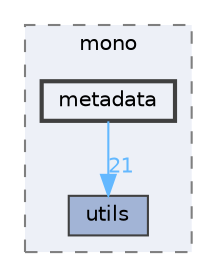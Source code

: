 digraph "C:/shortPath/28_11_HGE/HorizonEngine2D/HorizonEngine/vendor/mono/include/mono/metadata"
{
 // LATEX_PDF_SIZE
  bgcolor="transparent";
  edge [fontname=Helvetica,fontsize=10,labelfontname=Helvetica,labelfontsize=10];
  node [fontname=Helvetica,fontsize=10,shape=box,height=0.2,width=0.4];
  compound=true
  subgraph clusterdir_f9bd5f952d215ac57c8c26caafdaa56e {
    graph [ bgcolor="#edf0f7", pencolor="grey50", label="mono", fontname=Helvetica,fontsize=10 style="filled,dashed", URL="dir_f9bd5f952d215ac57c8c26caafdaa56e.html",tooltip=""]
  dir_80cabf94cfda1b5037160b6ddc92e953 [label="utils", fillcolor="#a2b4d6", color="grey25", style="filled", URL="dir_80cabf94cfda1b5037160b6ddc92e953.html",tooltip=""];
  dir_a575aa2ea9c9cd9b48ffc75ef6537862 [label="metadata", fillcolor="#edf0f7", color="grey25", style="filled,bold", URL="dir_a575aa2ea9c9cd9b48ffc75ef6537862.html",tooltip=""];
  }
  dir_a575aa2ea9c9cd9b48ffc75ef6537862->dir_80cabf94cfda1b5037160b6ddc92e953 [headlabel="21", labeldistance=1.5 headhref="dir_000022_000040.html" color="steelblue1" fontcolor="steelblue1"];
}
